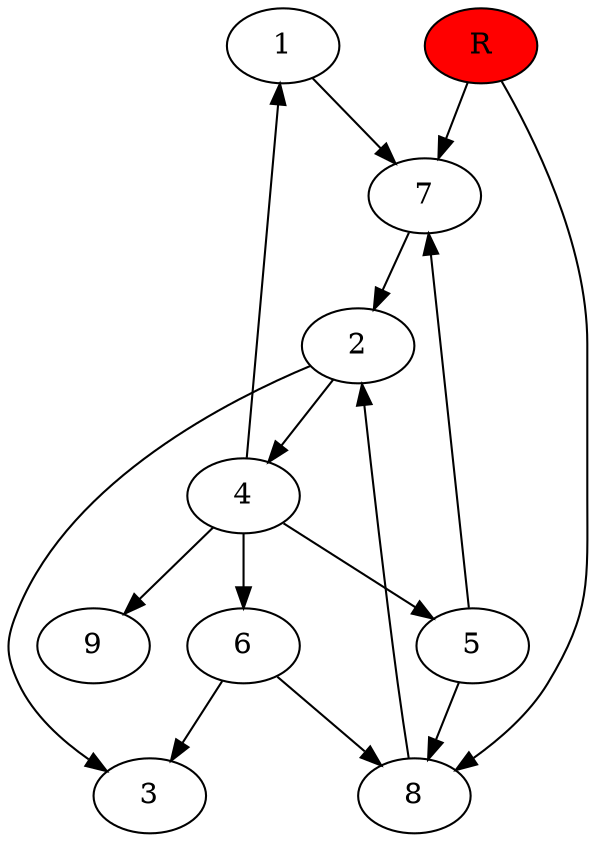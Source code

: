 digraph prb45928 {
	1
	2
	3
	4
	5
	6
	7
	8
	R [fillcolor="#ff0000" style=filled]
	1 -> 7
	2 -> 3
	2 -> 4
	4 -> 1
	4 -> 5
	4 -> 6
	4 -> 9
	5 -> 7
	5 -> 8
	6 -> 3
	6 -> 8
	7 -> 2
	8 -> 2
	R -> 7
	R -> 8
}
